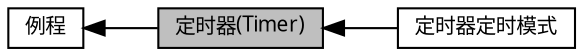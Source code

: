 digraph "定时器(Timer)"
{
  edge [fontname="黑体",fontsize="10",labelfontname="黑体",labelfontsize="10"];
  node [fontname="黑体",fontsize="10",shape=box];
  rankdir=LR;
  Node0 [label="定时器(Timer)",height=0.2,width=0.4,color="black", fillcolor="grey75", style="filled", fontcolor="black",tooltip="所有的定时器相关例程"];
  Node2 [label="定时器定时模式",height=0.2,width=0.4,color="black", fillcolor="white", style="filled",URL="$group__demo__if__timer__timing.html",tooltip=" "];
  Node1 [label="例程",height=0.2,width=0.4,color="black", fillcolor="white", style="filled",URL="$group__mwv__service__demo__device.html",tooltip="提供外设使用例程，例如SPI、I2C，UART"];
  Node1->Node0 [shape=plaintext, dir="back", style="solid"];
  Node0->Node2 [shape=plaintext, dir="back", style="solid"];
}
